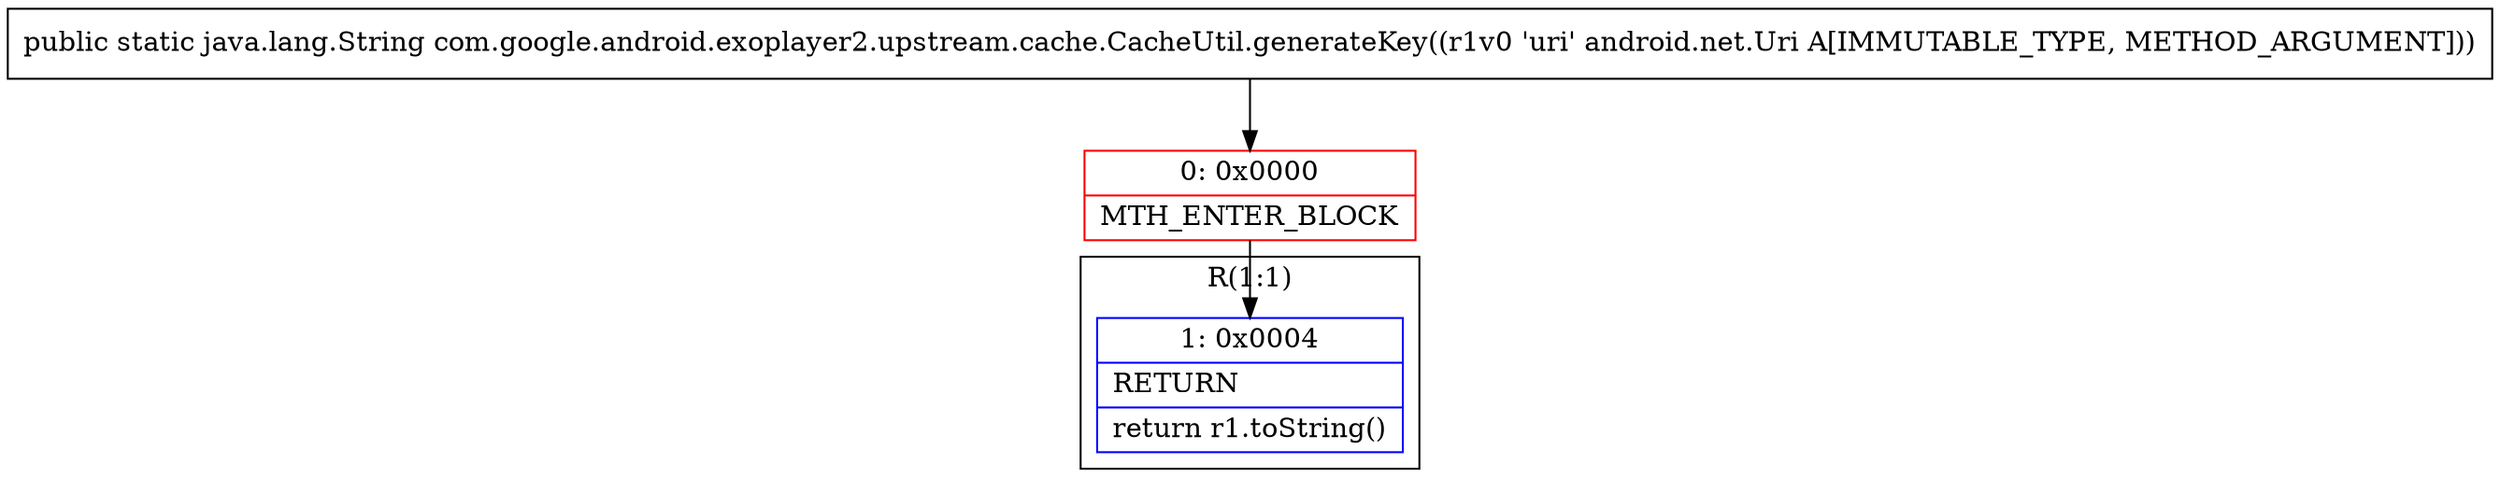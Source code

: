 digraph "CFG forcom.google.android.exoplayer2.upstream.cache.CacheUtil.generateKey(Landroid\/net\/Uri;)Ljava\/lang\/String;" {
subgraph cluster_Region_394446536 {
label = "R(1:1)";
node [shape=record,color=blue];
Node_1 [shape=record,label="{1\:\ 0x0004|RETURN\l|return r1.toString()\l}"];
}
Node_0 [shape=record,color=red,label="{0\:\ 0x0000|MTH_ENTER_BLOCK\l}"];
MethodNode[shape=record,label="{public static java.lang.String com.google.android.exoplayer2.upstream.cache.CacheUtil.generateKey((r1v0 'uri' android.net.Uri A[IMMUTABLE_TYPE, METHOD_ARGUMENT])) }"];
MethodNode -> Node_0;
Node_0 -> Node_1;
}

